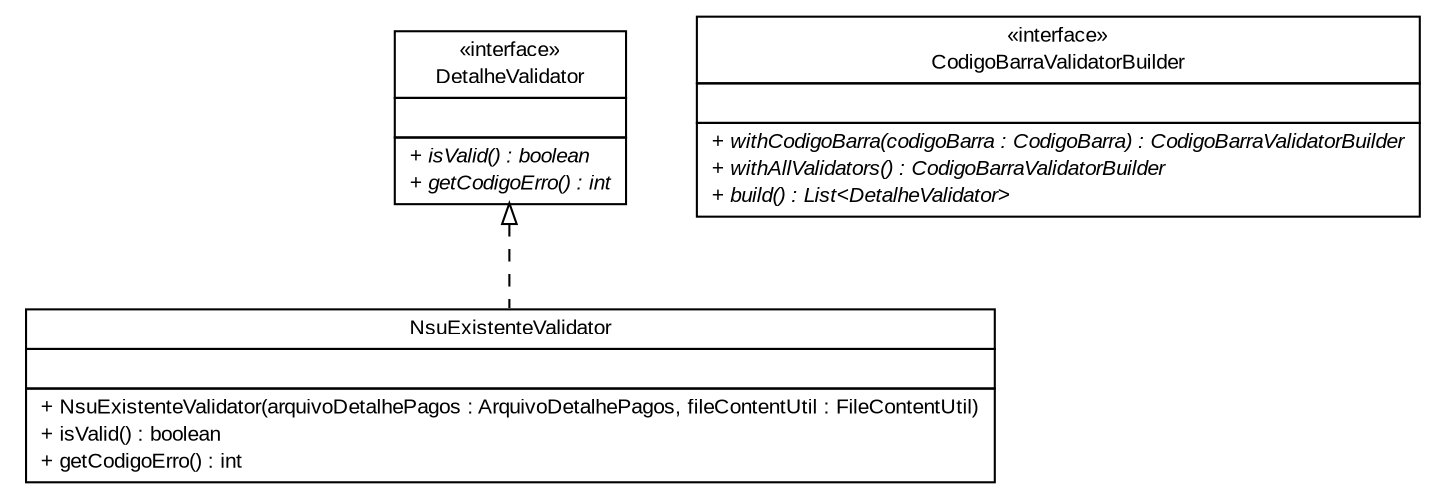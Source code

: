 #!/usr/local/bin/dot
#
# Class diagram 
# Generated by UMLGraph version R5_6 (http://www.umlgraph.org/)
#

digraph G {
	edge [fontname="arial",fontsize=10,labelfontname="arial",labelfontsize=10];
	node [fontname="arial",fontsize=10,shape=plaintext];
	nodesep=0.25;
	ranksep=0.5;
	// br.gov.to.sefaz.arr.processamento.validation.validator.detalhe.NsuExistenteValidator
	c192355 [label=<<table title="br.gov.to.sefaz.arr.processamento.validation.validator.detalhe.NsuExistenteValidator" border="0" cellborder="1" cellspacing="0" cellpadding="2" port="p" href="./NsuExistenteValidator.html">
		<tr><td><table border="0" cellspacing="0" cellpadding="1">
<tr><td align="center" balign="center"> NsuExistenteValidator </td></tr>
		</table></td></tr>
		<tr><td><table border="0" cellspacing="0" cellpadding="1">
<tr><td align="left" balign="left">  </td></tr>
		</table></td></tr>
		<tr><td><table border="0" cellspacing="0" cellpadding="1">
<tr><td align="left" balign="left"> + NsuExistenteValidator(arquivoDetalhePagos : ArquivoDetalhePagos, fileContentUtil : FileContentUtil) </td></tr>
<tr><td align="left" balign="left"> + isValid() : boolean </td></tr>
<tr><td align="left" balign="left"> + getCodigoErro() : int </td></tr>
		</table></td></tr>
		</table>>, URL="./NsuExistenteValidator.html", fontname="arial", fontcolor="black", fontsize=10.0];
	// br.gov.to.sefaz.arr.processamento.validation.validator.detalhe.DetalheValidator
	c192356 [label=<<table title="br.gov.to.sefaz.arr.processamento.validation.validator.detalhe.DetalheValidator" border="0" cellborder="1" cellspacing="0" cellpadding="2" port="p" href="./DetalheValidator.html">
		<tr><td><table border="0" cellspacing="0" cellpadding="1">
<tr><td align="center" balign="center"> &#171;interface&#187; </td></tr>
<tr><td align="center" balign="center"> DetalheValidator </td></tr>
		</table></td></tr>
		<tr><td><table border="0" cellspacing="0" cellpadding="1">
<tr><td align="left" balign="left">  </td></tr>
		</table></td></tr>
		<tr><td><table border="0" cellspacing="0" cellpadding="1">
<tr><td align="left" balign="left"><font face="arial italic" point-size="10.0"> + isValid() : boolean </font></td></tr>
<tr><td align="left" balign="left"><font face="arial italic" point-size="10.0"> + getCodigoErro() : int </font></td></tr>
		</table></td></tr>
		</table>>, URL="./DetalheValidator.html", fontname="arial", fontcolor="black", fontsize=10.0];
	// br.gov.to.sefaz.arr.processamento.validation.validator.detalhe.CodigoBarraValidatorBuilder
	c192357 [label=<<table title="br.gov.to.sefaz.arr.processamento.validation.validator.detalhe.CodigoBarraValidatorBuilder" border="0" cellborder="1" cellspacing="0" cellpadding="2" port="p" href="./CodigoBarraValidatorBuilder.html">
		<tr><td><table border="0" cellspacing="0" cellpadding="1">
<tr><td align="center" balign="center"> &#171;interface&#187; </td></tr>
<tr><td align="center" balign="center"> CodigoBarraValidatorBuilder </td></tr>
		</table></td></tr>
		<tr><td><table border="0" cellspacing="0" cellpadding="1">
<tr><td align="left" balign="left">  </td></tr>
		</table></td></tr>
		<tr><td><table border="0" cellspacing="0" cellpadding="1">
<tr><td align="left" balign="left"><font face="arial italic" point-size="10.0"> + withCodigoBarra(codigoBarra : CodigoBarra) : CodigoBarraValidatorBuilder </font></td></tr>
<tr><td align="left" balign="left"><font face="arial italic" point-size="10.0"> + withAllValidators() : CodigoBarraValidatorBuilder </font></td></tr>
<tr><td align="left" balign="left"><font face="arial italic" point-size="10.0"> + build() : List&lt;DetalheValidator&gt; </font></td></tr>
		</table></td></tr>
		</table>>, URL="./CodigoBarraValidatorBuilder.html", fontname="arial", fontcolor="black", fontsize=10.0];
	//br.gov.to.sefaz.arr.processamento.validation.validator.detalhe.NsuExistenteValidator implements br.gov.to.sefaz.arr.processamento.validation.validator.detalhe.DetalheValidator
	c192356:p -> c192355:p [dir=back,arrowtail=empty,style=dashed];
}

